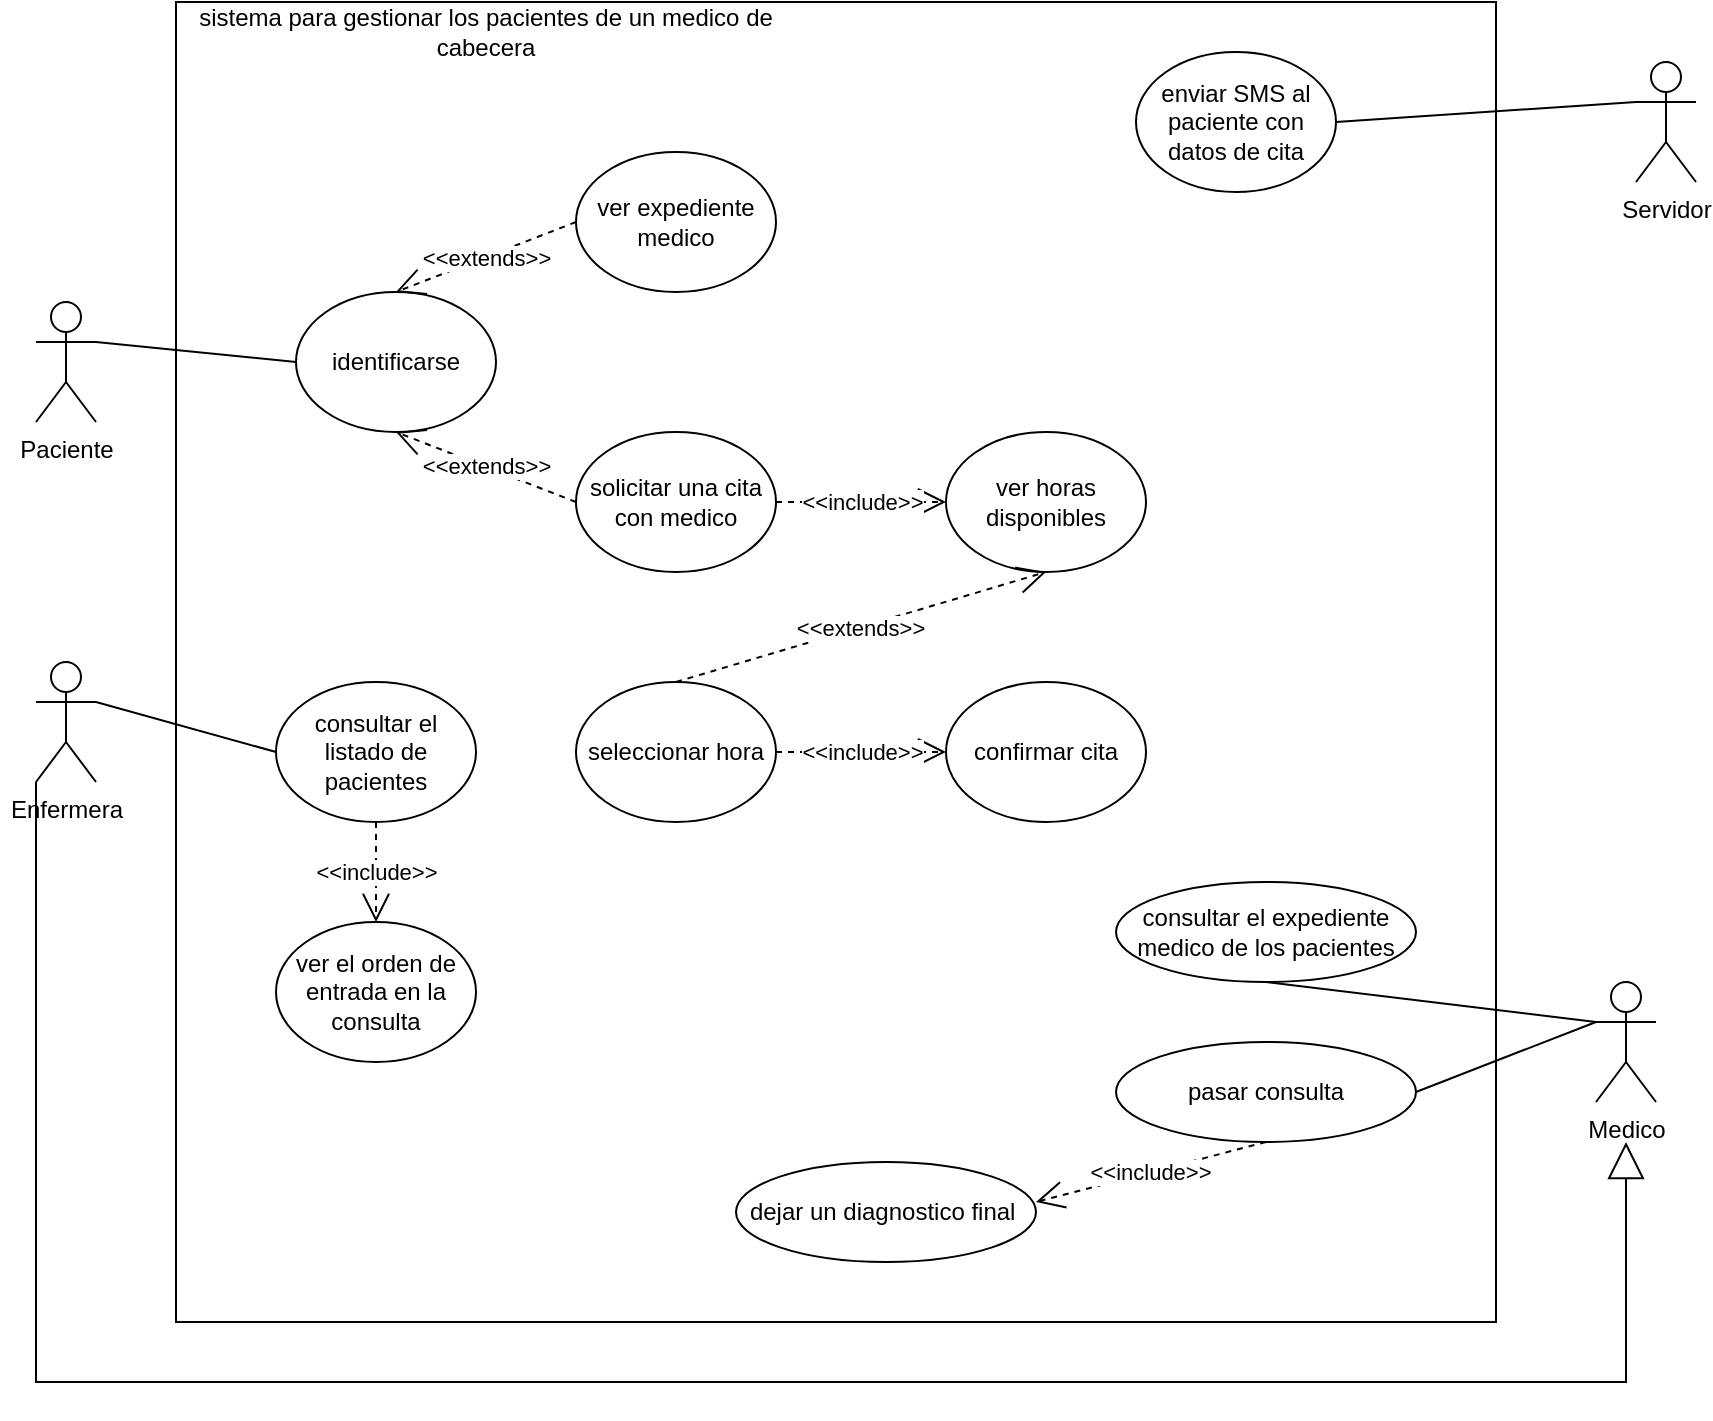 <mxfile version="21.7.5" type="device">
  <diagram name="Página-1" id="tkNzPSZECUNowhzeUJKh">
    <mxGraphModel dx="1017" dy="1181" grid="1" gridSize="10" guides="1" tooltips="1" connect="1" arrows="1" fold="1" page="1" pageScale="1" pageWidth="1169" pageHeight="827" math="0" shadow="0">
      <root>
        <mxCell id="0" />
        <mxCell id="1" parent="0" />
        <mxCell id="-tn4ol-42ZjCpAjZMyEH-1" value="" style="rounded=0;whiteSpace=wrap;html=1;" vertex="1" parent="1">
          <mxGeometry x="200" y="70" width="660" height="660" as="geometry" />
        </mxCell>
        <mxCell id="-tn4ol-42ZjCpAjZMyEH-2" value="sistema para gestionar los pacientes de un medico de cabecera" style="text;html=1;strokeColor=none;fillColor=none;align=center;verticalAlign=middle;whiteSpace=wrap;rounded=0;" vertex="1" parent="1">
          <mxGeometry x="200" y="70" width="310" height="30" as="geometry" />
        </mxCell>
        <mxCell id="-tn4ol-42ZjCpAjZMyEH-3" value="Paciente" style="shape=umlActor;verticalLabelPosition=bottom;verticalAlign=top;html=1;outlineConnect=0;" vertex="1" parent="1">
          <mxGeometry x="130" y="220" width="30" height="60" as="geometry" />
        </mxCell>
        <mxCell id="-tn4ol-42ZjCpAjZMyEH-4" value="identificarse" style="ellipse;whiteSpace=wrap;html=1;" vertex="1" parent="1">
          <mxGeometry x="260" y="215" width="100" height="70" as="geometry" />
        </mxCell>
        <mxCell id="-tn4ol-42ZjCpAjZMyEH-5" value="ver expediente medico" style="ellipse;whiteSpace=wrap;html=1;" vertex="1" parent="1">
          <mxGeometry x="400" y="145" width="100" height="70" as="geometry" />
        </mxCell>
        <mxCell id="-tn4ol-42ZjCpAjZMyEH-6" value="solicitar una cita con medico" style="ellipse;whiteSpace=wrap;html=1;" vertex="1" parent="1">
          <mxGeometry x="400" y="285" width="100" height="70" as="geometry" />
        </mxCell>
        <mxCell id="-tn4ol-42ZjCpAjZMyEH-7" value="ver horas disponibles" style="ellipse;whiteSpace=wrap;html=1;" vertex="1" parent="1">
          <mxGeometry x="585" y="285" width="100" height="70" as="geometry" />
        </mxCell>
        <mxCell id="-tn4ol-42ZjCpAjZMyEH-8" value="seleccionar hora" style="ellipse;whiteSpace=wrap;html=1;" vertex="1" parent="1">
          <mxGeometry x="400" y="410" width="100" height="70" as="geometry" />
        </mxCell>
        <mxCell id="-tn4ol-42ZjCpAjZMyEH-9" value="confirmar cita" style="ellipse;whiteSpace=wrap;html=1;" vertex="1" parent="1">
          <mxGeometry x="585" y="410" width="100" height="70" as="geometry" />
        </mxCell>
        <mxCell id="-tn4ol-42ZjCpAjZMyEH-10" value="Servidor" style="shape=umlActor;verticalLabelPosition=bottom;verticalAlign=top;html=1;outlineConnect=0;" vertex="1" parent="1">
          <mxGeometry x="930" y="100" width="30" height="60" as="geometry" />
        </mxCell>
        <mxCell id="-tn4ol-42ZjCpAjZMyEH-11" value="enviar SMS al paciente con datos de cita" style="ellipse;whiteSpace=wrap;html=1;" vertex="1" parent="1">
          <mxGeometry x="680" y="95" width="100" height="70" as="geometry" />
        </mxCell>
        <mxCell id="-tn4ol-42ZjCpAjZMyEH-12" value="" style="endArrow=none;html=1;rounded=0;entryX=1;entryY=0.5;entryDx=0;entryDy=0;exitX=0;exitY=0.333;exitDx=0;exitDy=0;exitPerimeter=0;" edge="1" parent="1" source="-tn4ol-42ZjCpAjZMyEH-10" target="-tn4ol-42ZjCpAjZMyEH-11">
          <mxGeometry width="50" height="50" relative="1" as="geometry">
            <mxPoint x="710" y="360" as="sourcePoint" />
            <mxPoint x="760" y="310" as="targetPoint" />
          </mxGeometry>
        </mxCell>
        <mxCell id="-tn4ol-42ZjCpAjZMyEH-13" value="" style="endArrow=none;html=1;rounded=0;exitX=1;exitY=0.333;exitDx=0;exitDy=0;exitPerimeter=0;entryX=0;entryY=0.5;entryDx=0;entryDy=0;" edge="1" parent="1" source="-tn4ol-42ZjCpAjZMyEH-3" target="-tn4ol-42ZjCpAjZMyEH-4">
          <mxGeometry width="50" height="50" relative="1" as="geometry">
            <mxPoint x="300" y="360" as="sourcePoint" />
            <mxPoint x="350" y="310" as="targetPoint" />
          </mxGeometry>
        </mxCell>
        <mxCell id="-tn4ol-42ZjCpAjZMyEH-14" value="&amp;lt;&amp;lt;extends&amp;gt;&amp;gt;" style="endArrow=open;endSize=12;dashed=1;html=1;rounded=0;exitX=0;exitY=0.5;exitDx=0;exitDy=0;entryX=0.5;entryY=0;entryDx=0;entryDy=0;" edge="1" parent="1" source="-tn4ol-42ZjCpAjZMyEH-5" target="-tn4ol-42ZjCpAjZMyEH-4">
          <mxGeometry x="0.001" width="160" relative="1" as="geometry">
            <mxPoint x="330" y="250" as="sourcePoint" />
            <mxPoint x="490" y="250" as="targetPoint" />
            <mxPoint as="offset" />
          </mxGeometry>
        </mxCell>
        <mxCell id="-tn4ol-42ZjCpAjZMyEH-15" value="&amp;lt;&amp;lt;extends&amp;gt;&amp;gt;" style="endArrow=open;endSize=12;dashed=1;html=1;rounded=0;exitX=0;exitY=0.5;exitDx=0;exitDy=0;entryX=0.5;entryY=1;entryDx=0;entryDy=0;" edge="1" parent="1" source="-tn4ol-42ZjCpAjZMyEH-6" target="-tn4ol-42ZjCpAjZMyEH-4">
          <mxGeometry x="0.001" width="160" relative="1" as="geometry">
            <mxPoint x="410" y="190" as="sourcePoint" />
            <mxPoint x="320" y="225" as="targetPoint" />
            <mxPoint as="offset" />
          </mxGeometry>
        </mxCell>
        <mxCell id="-tn4ol-42ZjCpAjZMyEH-17" value="&amp;lt;&amp;lt;include&amp;gt;&amp;gt;" style="endArrow=open;endSize=12;dashed=1;html=1;rounded=0;exitX=1;exitY=0.5;exitDx=0;exitDy=0;entryX=0;entryY=0.5;entryDx=0;entryDy=0;" edge="1" parent="1" source="-tn4ol-42ZjCpAjZMyEH-6" target="-tn4ol-42ZjCpAjZMyEH-7">
          <mxGeometry width="160" relative="1" as="geometry">
            <mxPoint x="330" y="250" as="sourcePoint" />
            <mxPoint x="490" y="250" as="targetPoint" />
          </mxGeometry>
        </mxCell>
        <mxCell id="-tn4ol-42ZjCpAjZMyEH-18" value="&amp;lt;&amp;lt;include&amp;gt;&amp;gt;" style="endArrow=open;endSize=12;dashed=1;html=1;rounded=0;exitX=1;exitY=0.5;exitDx=0;exitDy=0;entryX=0;entryY=0.5;entryDx=0;entryDy=0;" edge="1" parent="1" source="-tn4ol-42ZjCpAjZMyEH-8" target="-tn4ol-42ZjCpAjZMyEH-9">
          <mxGeometry width="160" relative="1" as="geometry">
            <mxPoint x="510" y="330" as="sourcePoint" />
            <mxPoint x="595" y="330" as="targetPoint" />
          </mxGeometry>
        </mxCell>
        <mxCell id="-tn4ol-42ZjCpAjZMyEH-19" value="&amp;lt;&amp;lt;extends&amp;gt;&amp;gt;" style="endArrow=open;endSize=12;dashed=1;html=1;rounded=0;exitX=0.5;exitY=0;exitDx=0;exitDy=0;entryX=0.5;entryY=1;entryDx=0;entryDy=0;" edge="1" parent="1" source="-tn4ol-42ZjCpAjZMyEH-8" target="-tn4ol-42ZjCpAjZMyEH-7">
          <mxGeometry x="0.001" width="160" relative="1" as="geometry">
            <mxPoint x="410" y="330" as="sourcePoint" />
            <mxPoint x="320" y="295" as="targetPoint" />
            <mxPoint as="offset" />
          </mxGeometry>
        </mxCell>
        <mxCell id="-tn4ol-42ZjCpAjZMyEH-21" value="Enfermera" style="shape=umlActor;verticalLabelPosition=bottom;verticalAlign=top;html=1;outlineConnect=0;" vertex="1" parent="1">
          <mxGeometry x="130" y="400" width="30" height="60" as="geometry" />
        </mxCell>
        <mxCell id="-tn4ol-42ZjCpAjZMyEH-22" value="consultar el listado de pacientes" style="ellipse;whiteSpace=wrap;html=1;" vertex="1" parent="1">
          <mxGeometry x="250" y="410" width="100" height="70" as="geometry" />
        </mxCell>
        <mxCell id="-tn4ol-42ZjCpAjZMyEH-24" value="ver el orden de entrada en la consulta" style="ellipse;whiteSpace=wrap;html=1;" vertex="1" parent="1">
          <mxGeometry x="250" y="530" width="100" height="70" as="geometry" />
        </mxCell>
        <mxCell id="-tn4ol-42ZjCpAjZMyEH-25" value="" style="endArrow=none;html=1;rounded=0;entryX=1;entryY=0.333;entryDx=0;entryDy=0;entryPerimeter=0;exitX=0;exitY=0.5;exitDx=0;exitDy=0;" edge="1" parent="1" source="-tn4ol-42ZjCpAjZMyEH-22" target="-tn4ol-42ZjCpAjZMyEH-21">
          <mxGeometry width="50" height="50" relative="1" as="geometry">
            <mxPoint x="180" y="540" as="sourcePoint" />
            <mxPoint x="230" y="490" as="targetPoint" />
          </mxGeometry>
        </mxCell>
        <mxCell id="-tn4ol-42ZjCpAjZMyEH-26" value="&amp;lt;&amp;lt;include&amp;gt;&amp;gt;" style="endArrow=open;endSize=12;dashed=1;html=1;rounded=0;exitX=0.5;exitY=1;exitDx=0;exitDy=0;entryX=0.5;entryY=0;entryDx=0;entryDy=0;" edge="1" parent="1" source="-tn4ol-42ZjCpAjZMyEH-22" target="-tn4ol-42ZjCpAjZMyEH-24">
          <mxGeometry width="160" relative="1" as="geometry">
            <mxPoint x="130" y="520" as="sourcePoint" />
            <mxPoint x="290" y="520" as="targetPoint" />
          </mxGeometry>
        </mxCell>
        <mxCell id="-tn4ol-42ZjCpAjZMyEH-27" value="Medico" style="shape=umlActor;verticalLabelPosition=bottom;verticalAlign=top;html=1;" vertex="1" parent="1">
          <mxGeometry x="910" y="560" width="30" height="60" as="geometry" />
        </mxCell>
        <mxCell id="-tn4ol-42ZjCpAjZMyEH-28" value="consultar el expediente medico de los pacientes" style="ellipse;whiteSpace=wrap;html=1;" vertex="1" parent="1">
          <mxGeometry x="670" y="510" width="150" height="50" as="geometry" />
        </mxCell>
        <mxCell id="-tn4ol-42ZjCpAjZMyEH-29" value="" style="endArrow=block;endSize=16;endFill=0;html=1;rounded=0;exitX=0;exitY=1;exitDx=0;exitDy=0;exitPerimeter=0;" edge="1" parent="1" source="-tn4ol-42ZjCpAjZMyEH-21">
          <mxGeometry width="160" relative="1" as="geometry">
            <mxPoint x="520" y="530" as="sourcePoint" />
            <mxPoint x="925" y="640" as="targetPoint" />
            <Array as="points">
              <mxPoint x="130" y="760" />
              <mxPoint x="925" y="760" />
            </Array>
          </mxGeometry>
        </mxCell>
        <mxCell id="-tn4ol-42ZjCpAjZMyEH-30" value="dejar un diagnostico final&amp;nbsp;" style="ellipse;whiteSpace=wrap;html=1;" vertex="1" parent="1">
          <mxGeometry x="480" y="650" width="150" height="50" as="geometry" />
        </mxCell>
        <mxCell id="-tn4ol-42ZjCpAjZMyEH-31" value="pasar consulta" style="ellipse;whiteSpace=wrap;html=1;" vertex="1" parent="1">
          <mxGeometry x="670" y="590" width="150" height="50" as="geometry" />
        </mxCell>
        <mxCell id="-tn4ol-42ZjCpAjZMyEH-32" value="&amp;lt;&amp;lt;include&amp;gt;&amp;gt;" style="endArrow=open;endSize=12;dashed=1;html=1;rounded=0;exitX=0.5;exitY=1;exitDx=0;exitDy=0;" edge="1" parent="1" source="-tn4ol-42ZjCpAjZMyEH-31">
          <mxGeometry width="160" relative="1" as="geometry">
            <mxPoint x="510" y="670" as="sourcePoint" />
            <mxPoint x="630" y="670" as="targetPoint" />
          </mxGeometry>
        </mxCell>
        <mxCell id="-tn4ol-42ZjCpAjZMyEH-33" value="" style="endArrow=none;html=1;rounded=0;entryX=0;entryY=0.333;entryDx=0;entryDy=0;entryPerimeter=0;exitX=1;exitY=0.5;exitDx=0;exitDy=0;" edge="1" parent="1" source="-tn4ol-42ZjCpAjZMyEH-31" target="-tn4ol-42ZjCpAjZMyEH-27">
          <mxGeometry width="50" height="50" relative="1" as="geometry">
            <mxPoint x="560" y="700" as="sourcePoint" />
            <mxPoint x="610" y="650" as="targetPoint" />
          </mxGeometry>
        </mxCell>
        <mxCell id="-tn4ol-42ZjCpAjZMyEH-34" value="" style="endArrow=none;html=1;rounded=0;exitX=0.5;exitY=1;exitDx=0;exitDy=0;" edge="1" parent="1" source="-tn4ol-42ZjCpAjZMyEH-28">
          <mxGeometry width="50" height="50" relative="1" as="geometry">
            <mxPoint x="830" y="625" as="sourcePoint" />
            <mxPoint x="910" y="580" as="targetPoint" />
          </mxGeometry>
        </mxCell>
      </root>
    </mxGraphModel>
  </diagram>
</mxfile>
